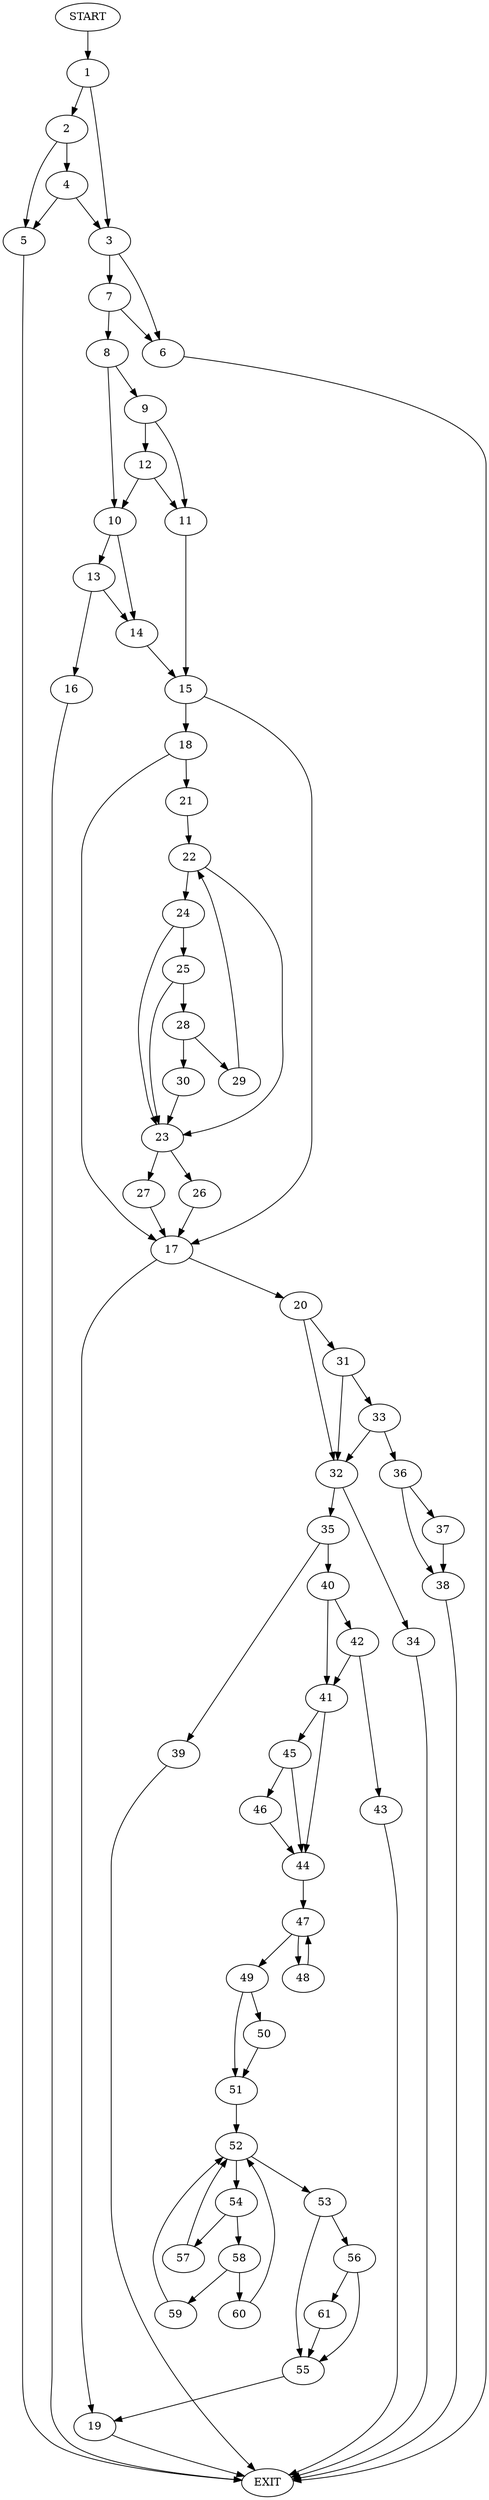 digraph {
0 [label="START"]
62 [label="EXIT"]
0 -> 1
1 -> 2
1 -> 3
2 -> 4
2 -> 5
3 -> 6
3 -> 7
4 -> 3
4 -> 5
5 -> 62
6 -> 62
7 -> 6
7 -> 8
8 -> 9
8 -> 10
9 -> 11
9 -> 12
10 -> 13
10 -> 14
12 -> 11
12 -> 10
11 -> 15
14 -> 15
13 -> 16
13 -> 14
16 -> 62
15 -> 17
15 -> 18
17 -> 19
17 -> 20
18 -> 21
18 -> 17
21 -> 22
22 -> 23
22 -> 24
24 -> 23
24 -> 25
23 -> 26
23 -> 27
25 -> 28
25 -> 23
28 -> 29
28 -> 30
30 -> 23
29 -> 22
26 -> 17
27 -> 17
20 -> 31
20 -> 32
19 -> 62
31 -> 32
31 -> 33
32 -> 34
32 -> 35
33 -> 32
33 -> 36
36 -> 37
36 -> 38
38 -> 62
37 -> 38
34 -> 62
35 -> 39
35 -> 40
40 -> 41
40 -> 42
39 -> 62
42 -> 43
42 -> 41
41 -> 44
41 -> 45
43 -> 62
45 -> 44
45 -> 46
44 -> 47
46 -> 44
47 -> 48
47 -> 49
48 -> 47
49 -> 50
49 -> 51
51 -> 52
50 -> 51
52 -> 53
52 -> 54
53 -> 55
53 -> 56
54 -> 57
54 -> 58
57 -> 52
58 -> 59
58 -> 60
60 -> 52
59 -> 52
55 -> 19
56 -> 61
56 -> 55
61 -> 55
}
